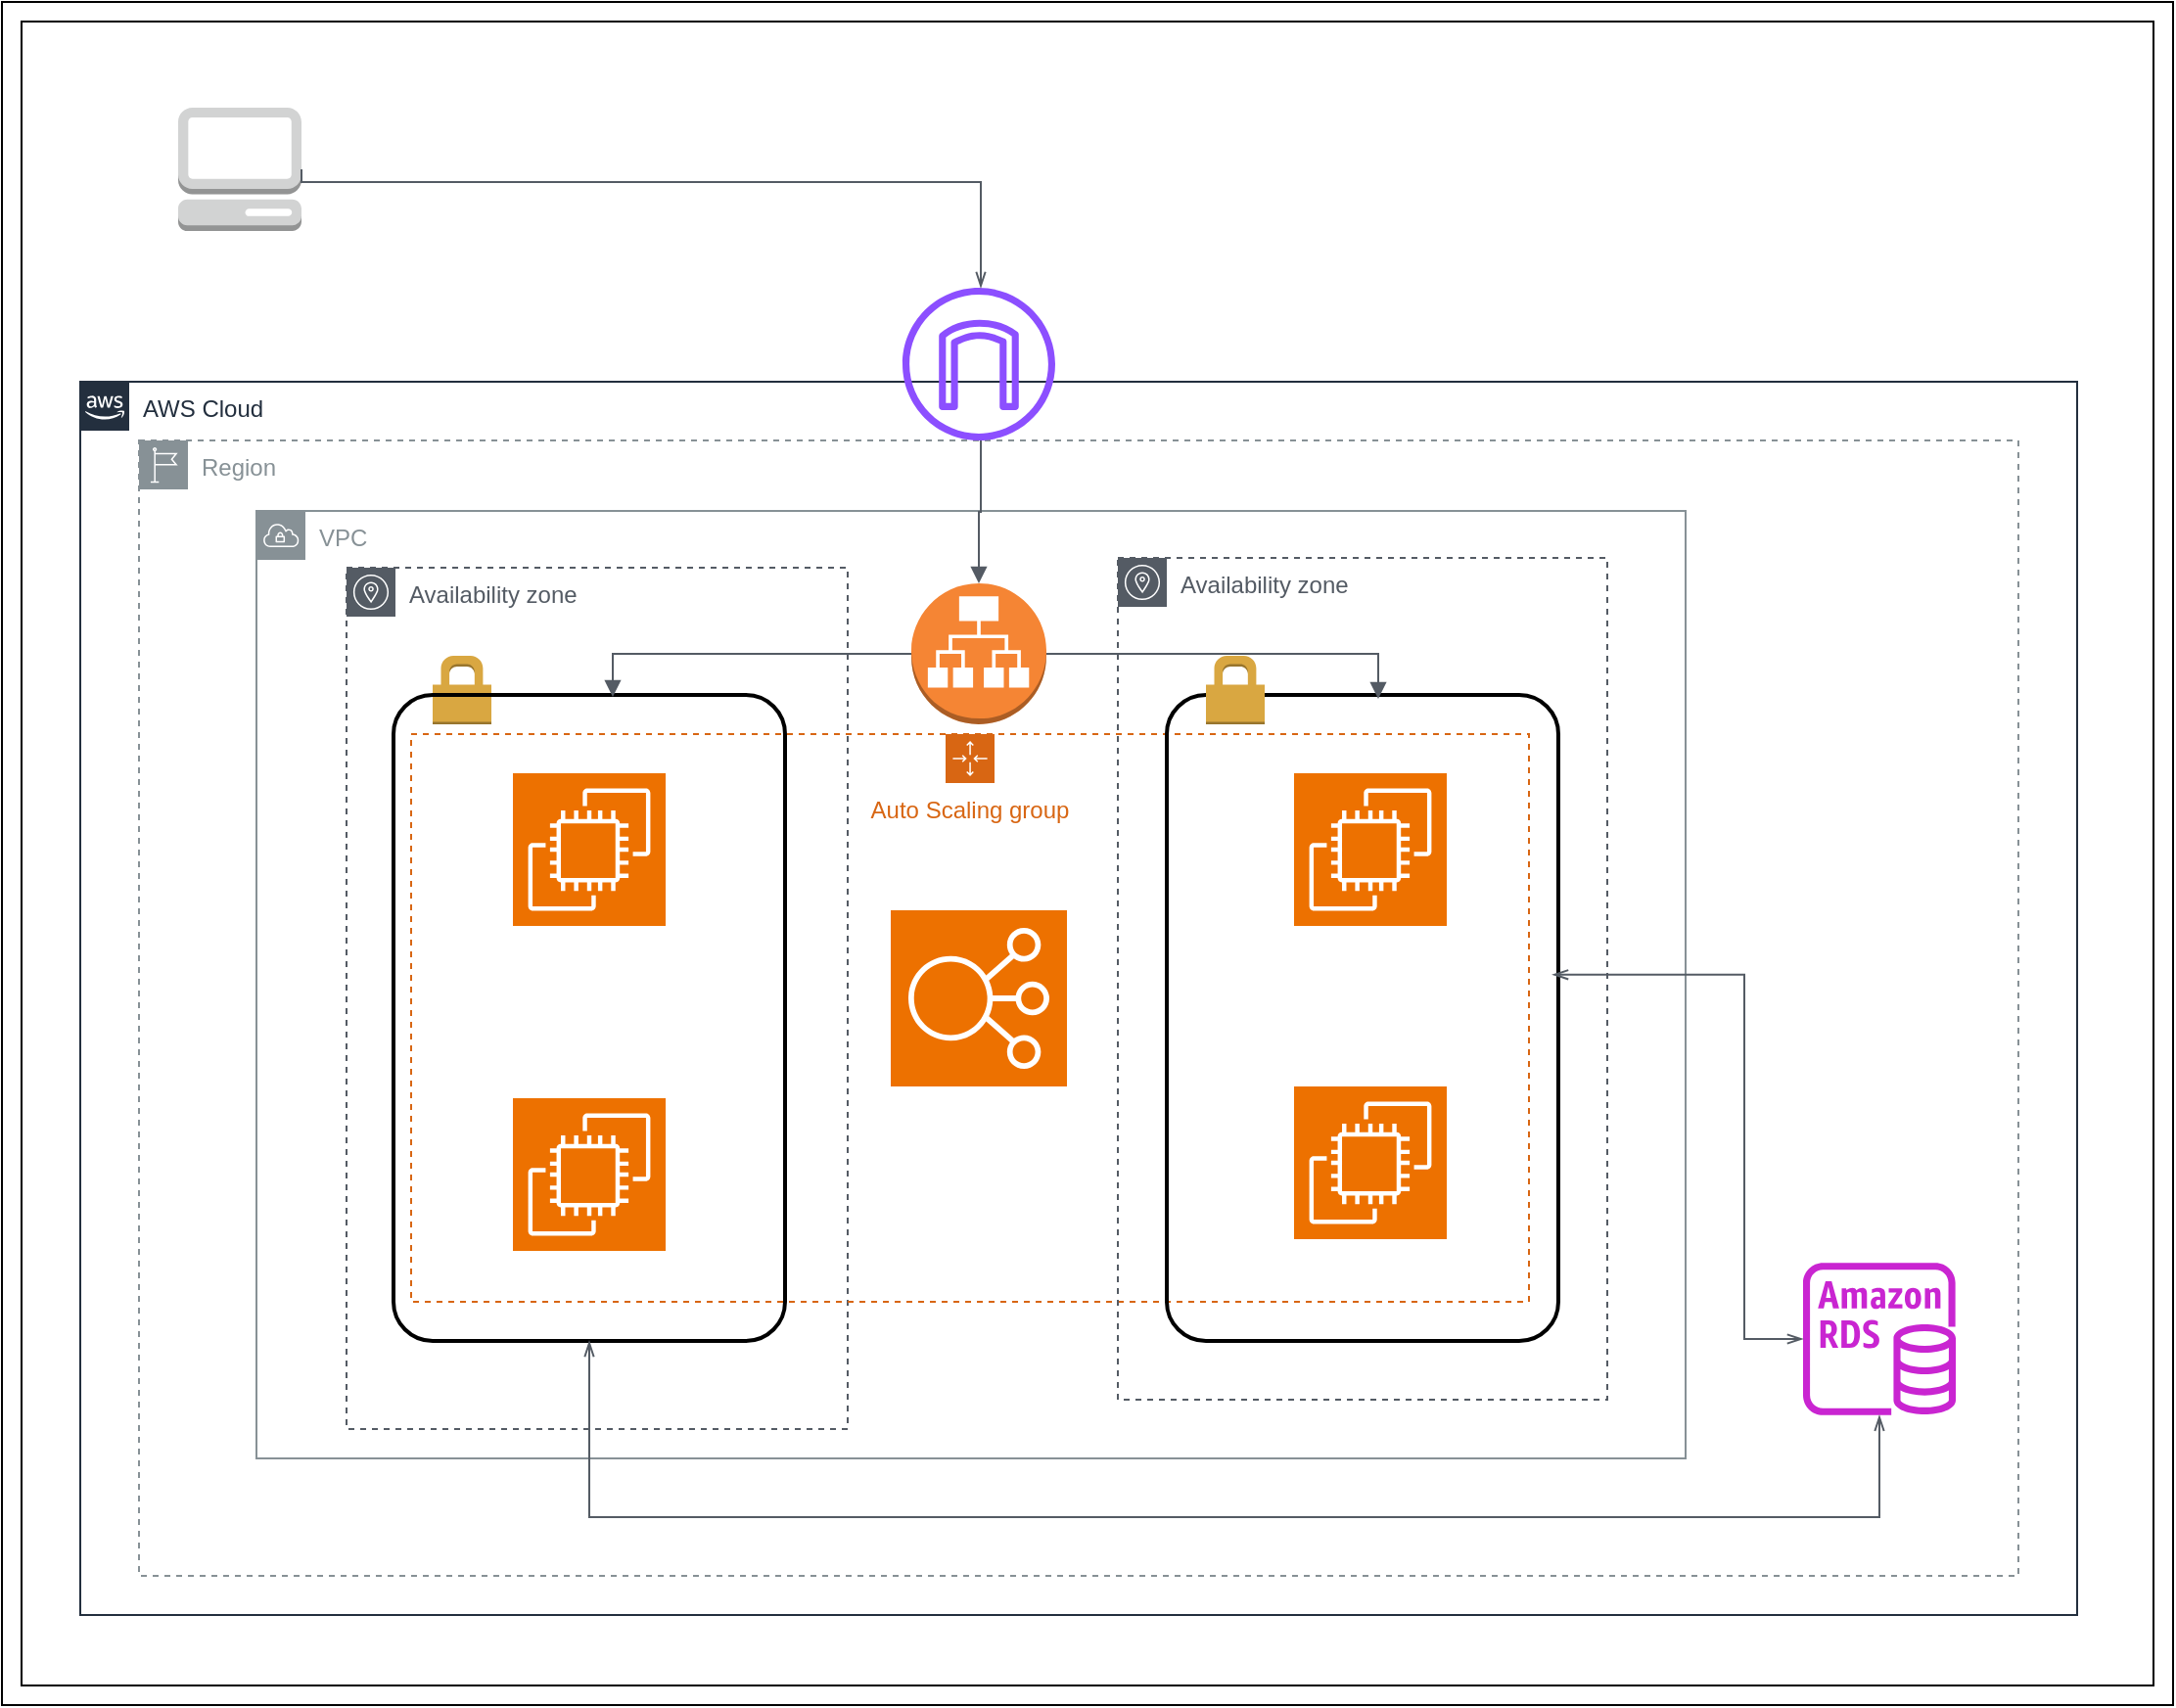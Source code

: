<mxfile version="24.7.7">
  <diagram name="Strona-1" id="fRe48fqS9y3Nrdph7fcy">
    <mxGraphModel grid="0" page="0" gridSize="10" guides="0" tooltips="1" connect="1" arrows="1" fold="1" pageScale="1" pageWidth="827" pageHeight="1169" math="0" shadow="0">
      <root>
        <mxCell id="0" />
        <mxCell id="1" parent="0" />
        <mxCell id="54bIrMOpRDUYycltjXMi-2" value="AWS Cloud" style="points=[[0,0],[0.25,0],[0.5,0],[0.75,0],[1,0],[1,0.25],[1,0.5],[1,0.75],[1,1],[0.75,1],[0.5,1],[0.25,1],[0,1],[0,0.75],[0,0.5],[0,0.25]];outlineConnect=0;gradientColor=none;html=1;whiteSpace=wrap;fontSize=12;fontStyle=0;container=1;pointerEvents=0;collapsible=0;recursiveResize=0;shape=mxgraph.aws4.group;grIcon=mxgraph.aws4.group_aws_cloud_alt;strokeColor=#232F3E;fillColor=none;verticalAlign=top;align=left;spacingLeft=30;fontColor=#232F3E;dashed=0;movable=1;resizable=1;rotatable=1;deletable=1;editable=1;locked=0;connectable=1;" vertex="1" parent="1">
          <mxGeometry x="150" y="210" width="1020" height="630" as="geometry" />
        </mxCell>
        <mxCell id="54bIrMOpRDUYycltjXMi-9" value="Region" style="sketch=0;outlineConnect=0;gradientColor=none;html=1;whiteSpace=wrap;fontSize=12;fontStyle=0;shape=mxgraph.aws4.group;grIcon=mxgraph.aws4.group_region;strokeColor=#879196;fillColor=none;verticalAlign=top;align=left;spacingLeft=30;fontColor=#879196;dashed=1;" vertex="1" parent="54bIrMOpRDUYycltjXMi-2">
          <mxGeometry x="30" y="30" width="960" height="580" as="geometry" />
        </mxCell>
        <mxCell id="54bIrMOpRDUYycltjXMi-10" value="VPC" style="sketch=0;outlineConnect=0;gradientColor=none;html=1;whiteSpace=wrap;fontSize=12;fontStyle=0;shape=mxgraph.aws4.group;grIcon=mxgraph.aws4.group_vpc;strokeColor=#879196;fillColor=none;verticalAlign=top;align=left;spacingLeft=30;fontColor=#879196;dashed=0;movable=1;resizable=1;rotatable=1;deletable=1;editable=1;locked=0;connectable=1;" vertex="1" parent="54bIrMOpRDUYycltjXMi-2">
          <mxGeometry x="90" y="66" width="730" height="484" as="geometry" />
        </mxCell>
        <mxCell id="54bIrMOpRDUYycltjXMi-5" value="Availability zone" style="sketch=0;outlineConnect=0;gradientColor=none;html=1;whiteSpace=wrap;fontSize=12;fontStyle=0;shape=mxgraph.aws4.group;grIcon=mxgraph.aws4.group_availability_zone;strokeColor=#545B64;fillColor=none;verticalAlign=top;align=left;spacingLeft=30;fontColor=#545B64;dashed=1;" vertex="1" parent="54bIrMOpRDUYycltjXMi-2">
          <mxGeometry x="136" y="95" width="256" height="440" as="geometry" />
        </mxCell>
        <mxCell id="54bIrMOpRDUYycltjXMi-20" value="" style="group" vertex="1" connectable="0" parent="54bIrMOpRDUYycltjXMi-2">
          <mxGeometry x="160" y="140" width="580" height="350" as="geometry" />
        </mxCell>
        <mxCell id="54bIrMOpRDUYycltjXMi-19" value="" style="dashed=0;html=1;shape=mxgraph.aws3.permissions;fillColor=#D9A741;gradientColor=none;dashed=0;" vertex="1" parent="54bIrMOpRDUYycltjXMi-20">
          <mxGeometry x="20" width="30" height="35" as="geometry" />
        </mxCell>
        <mxCell id="54bIrMOpRDUYycltjXMi-18" value="" style="rounded=1;arcSize=10;dashed=0;fillColor=none;gradientColor=none;strokeWidth=2;" vertex="1" parent="54bIrMOpRDUYycltjXMi-20">
          <mxGeometry y="20" width="200" height="330" as="geometry" />
        </mxCell>
        <mxCell id="54bIrMOpRDUYycltjXMi-17" value="" style="sketch=0;points=[[0,0,0],[0.25,0,0],[0.5,0,0],[0.75,0,0],[1,0,0],[0,1,0],[0.25,1,0],[0.5,1,0],[0.75,1,0],[1,1,0],[0,0.25,0],[0,0.5,0],[0,0.75,0],[1,0.25,0],[1,0.5,0],[1,0.75,0]];outlineConnect=0;fontColor=#232F3E;fillColor=#ED7100;strokeColor=#ffffff;dashed=0;verticalLabelPosition=bottom;verticalAlign=top;align=center;html=1;fontSize=12;fontStyle=0;aspect=fixed;shape=mxgraph.aws4.resourceIcon;resIcon=mxgraph.aws4.ec2;" vertex="1" parent="54bIrMOpRDUYycltjXMi-20">
          <mxGeometry x="61" y="226" width="78" height="78" as="geometry" />
        </mxCell>
        <mxCell id="54bIrMOpRDUYycltjXMi-8" value="" style="sketch=0;points=[[0,0,0],[0.25,0,0],[0.5,0,0],[0.75,0,0],[1,0,0],[0,1,0],[0.25,1,0],[0.5,1,0],[0.75,1,0],[1,1,0],[0,0.25,0],[0,0.5,0],[0,0.75,0],[1,0.25,0],[1,0.5,0],[1,0.75,0]];outlineConnect=0;fontColor=#232F3E;fillColor=#ED7100;strokeColor=#ffffff;dashed=0;verticalLabelPosition=bottom;verticalAlign=top;align=center;html=1;fontSize=12;fontStyle=0;aspect=fixed;shape=mxgraph.aws4.resourceIcon;resIcon=mxgraph.aws4.ec2;" vertex="1" parent="54bIrMOpRDUYycltjXMi-20">
          <mxGeometry x="61" y="60" width="78" height="78" as="geometry" />
        </mxCell>
        <mxCell id="3bHWU1UmjXW5OcIK0_uM-9" value="Auto Scaling group" style="points=[[0,0],[0.25,0],[0.5,0],[0.75,0],[1,0],[1,0.25],[1,0.5],[1,0.75],[1,1],[0.75,1],[0.5,1],[0.25,1],[0,1],[0,0.75],[0,0.5],[0,0.25]];outlineConnect=0;gradientColor=none;html=1;whiteSpace=wrap;fontSize=12;fontStyle=0;container=1;pointerEvents=0;collapsible=0;recursiveResize=0;shape=mxgraph.aws4.groupCenter;grIcon=mxgraph.aws4.group_auto_scaling_group;grStroke=1;strokeColor=#D86613;fillColor=none;verticalAlign=top;align=center;fontColor=#D86613;dashed=1;spacingTop=25;" vertex="1" parent="54bIrMOpRDUYycltjXMi-20">
          <mxGeometry x="9" y="40" width="571" height="290" as="geometry" />
        </mxCell>
        <mxCell id="54bIrMOpRDUYycltjXMi-6" value="Availability zone" style="sketch=0;outlineConnect=0;gradientColor=none;html=1;whiteSpace=wrap;fontSize=12;fontStyle=0;shape=mxgraph.aws4.group;grIcon=mxgraph.aws4.group_availability_zone;strokeColor=#545B64;fillColor=none;verticalAlign=top;align=left;spacingLeft=30;fontColor=#545B64;dashed=1;" vertex="1" parent="54bIrMOpRDUYycltjXMi-2">
          <mxGeometry x="530" y="90" width="250" height="430" as="geometry" />
        </mxCell>
        <mxCell id="54bIrMOpRDUYycltjXMi-16" value="" style="sketch=0;points=[[0,0,0],[0.25,0,0],[0.5,0,0],[0.75,0,0],[1,0,0],[0,1,0],[0.25,1,0],[0.5,1,0],[0.75,1,0],[1,1,0],[0,0.25,0],[0,0.5,0],[0,0.75,0],[1,0.25,0],[1,0.5,0],[1,0.75,0]];outlineConnect=0;fontColor=#232F3E;fillColor=#ED7100;strokeColor=#ffffff;dashed=0;verticalLabelPosition=bottom;verticalAlign=top;align=center;html=1;fontSize=12;fontStyle=0;aspect=fixed;shape=mxgraph.aws4.resourceIcon;resIcon=mxgraph.aws4.elastic_load_balancing;" vertex="1" parent="54bIrMOpRDUYycltjXMi-2">
          <mxGeometry x="414" y="270" width="90" height="90" as="geometry" />
        </mxCell>
        <mxCell id="54bIrMOpRDUYycltjXMi-15" value="" style="sketch=0;outlineConnect=0;fontColor=#232F3E;gradientColor=none;fillColor=#C925D1;strokeColor=none;dashed=0;verticalLabelPosition=bottom;verticalAlign=top;align=center;html=1;fontSize=12;fontStyle=0;aspect=fixed;pointerEvents=1;shape=mxgraph.aws4.rds_instance;" vertex="1" parent="54bIrMOpRDUYycltjXMi-2">
          <mxGeometry x="880" y="450" width="78" height="78" as="geometry" />
        </mxCell>
        <mxCell id="54bIrMOpRDUYycltjXMi-21" value="" style="rounded=1;arcSize=10;dashed=0;fillColor=none;gradientColor=none;strokeWidth=2;" vertex="1" parent="54bIrMOpRDUYycltjXMi-2">
          <mxGeometry x="555" y="160" width="200" height="330" as="geometry" />
        </mxCell>
        <mxCell id="54bIrMOpRDUYycltjXMi-22" value="" style="dashed=0;html=1;shape=mxgraph.aws3.permissions;fillColor=#D9A741;gradientColor=none;dashed=0;" vertex="1" parent="54bIrMOpRDUYycltjXMi-2">
          <mxGeometry x="575" y="140" width="30" height="35" as="geometry" />
        </mxCell>
        <mxCell id="54bIrMOpRDUYycltjXMi-23" value="" style="sketch=0;points=[[0,0,0],[0.25,0,0],[0.5,0,0],[0.75,0,0],[1,0,0],[0,1,0],[0.25,1,0],[0.5,1,0],[0.75,1,0],[1,1,0],[0,0.25,0],[0,0.5,0],[0,0.75,0],[1,0.25,0],[1,0.5,0],[1,0.75,0]];outlineConnect=0;fontColor=#232F3E;fillColor=#ED7100;strokeColor=#ffffff;dashed=0;verticalLabelPosition=bottom;verticalAlign=top;align=center;html=1;fontSize=12;fontStyle=0;aspect=fixed;shape=mxgraph.aws4.resourceIcon;resIcon=mxgraph.aws4.ec2;" vertex="1" parent="54bIrMOpRDUYycltjXMi-2">
          <mxGeometry x="620" y="200" width="78" height="78" as="geometry" />
        </mxCell>
        <mxCell id="54bIrMOpRDUYycltjXMi-24" value="" style="sketch=0;points=[[0,0,0],[0.25,0,0],[0.5,0,0],[0.75,0,0],[1,0,0],[0,1,0],[0.25,1,0],[0.5,1,0],[0.75,1,0],[1,1,0],[0,0.25,0],[0,0.5,0],[0,0.75,0],[1,0.25,0],[1,0.5,0],[1,0.75,0]];outlineConnect=0;fontColor=#232F3E;fillColor=#ED7100;strokeColor=#ffffff;dashed=0;verticalLabelPosition=bottom;verticalAlign=top;align=center;html=1;fontSize=12;fontStyle=0;aspect=fixed;shape=mxgraph.aws4.resourceIcon;resIcon=mxgraph.aws4.ec2;" vertex="1" parent="54bIrMOpRDUYycltjXMi-2">
          <mxGeometry x="620" y="360" width="78" height="78" as="geometry" />
        </mxCell>
        <mxCell id="54bIrMOpRDUYycltjXMi-25" value="" style="outlineConnect=0;dashed=0;verticalLabelPosition=bottom;verticalAlign=top;align=center;html=1;shape=mxgraph.aws3.application_load_balancer;fillColor=#F58534;gradientColor=none;" vertex="1" parent="54bIrMOpRDUYycltjXMi-2">
          <mxGeometry x="424.5" y="103" width="69" height="72" as="geometry" />
        </mxCell>
        <mxCell id="3bHWU1UmjXW5OcIK0_uM-6" value="" style="edgeStyle=orthogonalEdgeStyle;html=1;endArrow=none;elbow=vertical;startArrow=block;startFill=1;strokeColor=#545B64;rounded=0;exitX=0.56;exitY=0.003;exitDx=0;exitDy=0;exitPerimeter=0;entryX=0;entryY=0.5;entryDx=0;entryDy=0;entryPerimeter=0;" edge="1" parent="54bIrMOpRDUYycltjXMi-2" source="54bIrMOpRDUYycltjXMi-18" target="54bIrMOpRDUYycltjXMi-25">
          <mxGeometry width="100" relative="1" as="geometry">
            <mxPoint x="500" y="230" as="sourcePoint" />
            <mxPoint x="600" y="230" as="targetPoint" />
          </mxGeometry>
        </mxCell>
        <mxCell id="3bHWU1UmjXW5OcIK0_uM-8" value="" style="edgeStyle=orthogonalEdgeStyle;html=1;endArrow=none;elbow=vertical;startArrow=block;startFill=1;strokeColor=#545B64;rounded=0;exitX=0.54;exitY=0.006;exitDx=0;exitDy=0;exitPerimeter=0;entryX=1;entryY=0.5;entryDx=0;entryDy=0;entryPerimeter=0;" edge="1" parent="54bIrMOpRDUYycltjXMi-2" source="54bIrMOpRDUYycltjXMi-21" target="54bIrMOpRDUYycltjXMi-25">
          <mxGeometry width="100" relative="1" as="geometry">
            <mxPoint x="1020" y="-77.5" as="sourcePoint" />
            <mxPoint x="1173" y="-99.5" as="targetPoint" />
            <Array as="points">
              <mxPoint x="663" y="139" />
            </Array>
          </mxGeometry>
        </mxCell>
        <mxCell id="3bHWU1UmjXW5OcIK0_uM-10" value="" style="edgeStyle=orthogonalEdgeStyle;html=1;endArrow=openThin;elbow=vertical;startArrow=openThin;startFill=0;endFill=0;strokeColor=#545B64;rounded=0;exitX=0.985;exitY=0.433;exitDx=0;exitDy=0;exitPerimeter=0;" edge="1" parent="54bIrMOpRDUYycltjXMi-2" source="54bIrMOpRDUYycltjXMi-21" target="54bIrMOpRDUYycltjXMi-15">
          <mxGeometry width="100" relative="1" as="geometry">
            <mxPoint x="1100" y="360" as="sourcePoint" />
            <mxPoint x="1200" y="360" as="targetPoint" />
            <Array as="points">
              <mxPoint x="850" y="303" />
              <mxPoint x="850" y="489" />
            </Array>
          </mxGeometry>
        </mxCell>
        <mxCell id="3bHWU1UmjXW5OcIK0_uM-11" value="" style="edgeStyle=orthogonalEdgeStyle;html=1;endArrow=openThin;elbow=vertical;startArrow=openThin;startFill=0;endFill=0;strokeColor=#545B64;rounded=0;exitX=0.5;exitY=1;exitDx=0;exitDy=0;" edge="1" parent="54bIrMOpRDUYycltjXMi-2" source="54bIrMOpRDUYycltjXMi-18" target="54bIrMOpRDUYycltjXMi-15">
          <mxGeometry width="100" relative="1" as="geometry">
            <mxPoint x="264" y="500" as="sourcePoint" />
            <mxPoint x="392" y="686" as="targetPoint" />
            <Array as="points">
              <mxPoint x="260" y="580" />
              <mxPoint x="919" y="580" />
            </Array>
          </mxGeometry>
        </mxCell>
        <mxCell id="54bIrMOpRDUYycltjXMi-12" value="" style="sketch=0;outlineConnect=0;fontColor=#232F3E;gradientColor=none;fillColor=#8C4FFF;strokeColor=none;dashed=0;verticalLabelPosition=bottom;verticalAlign=top;align=center;html=1;fontSize=12;fontStyle=0;aspect=fixed;pointerEvents=1;shape=mxgraph.aws4.internet_gateway;" vertex="1" parent="1">
          <mxGeometry x="570" y="162" width="78" height="78" as="geometry" />
        </mxCell>
        <mxCell id="54bIrMOpRDUYycltjXMi-26" value="" style="outlineConnect=0;dashed=0;verticalLabelPosition=bottom;verticalAlign=top;align=center;html=1;shape=mxgraph.aws3.management_console;fillColor=#D2D3D3;gradientColor=none;" vertex="1" parent="1">
          <mxGeometry x="200" y="70" width="63" height="63" as="geometry" />
        </mxCell>
        <mxCell id="54bIrMOpRDUYycltjXMi-28" value="" style="edgeStyle=orthogonalEdgeStyle;html=1;endArrow=openThin;elbow=vertical;startArrow=none;endFill=0;strokeColor=#545B64;rounded=0;exitX=1;exitY=0.5;exitDx=0;exitDy=0;exitPerimeter=0;" edge="1" parent="1" source="54bIrMOpRDUYycltjXMi-26" target="54bIrMOpRDUYycltjXMi-12">
          <mxGeometry width="100" relative="1" as="geometry">
            <mxPoint x="280" y="70" as="sourcePoint" />
            <mxPoint x="647" y="127.501" as="targetPoint" />
            <Array as="points">
              <mxPoint x="263" y="108" />
              <mxPoint x="610" y="108" />
            </Array>
          </mxGeometry>
        </mxCell>
        <mxCell id="3bHWU1UmjXW5OcIK0_uM-2" value="" style="edgeStyle=orthogonalEdgeStyle;html=1;endArrow=none;elbow=vertical;startArrow=block;startFill=1;strokeColor=#545B64;rounded=0;exitX=0.5;exitY=0;exitDx=0;exitDy=0;exitPerimeter=0;entryX=0.513;entryY=1;entryDx=0;entryDy=0;entryPerimeter=0;" edge="1" parent="1" source="54bIrMOpRDUYycltjXMi-25" target="54bIrMOpRDUYycltjXMi-12">
          <mxGeometry width="100" relative="1" as="geometry">
            <mxPoint x="740" y="110" as="sourcePoint" />
            <mxPoint x="840" y="110" as="targetPoint" />
          </mxGeometry>
        </mxCell>
        <mxCell id="3bHWU1UmjXW5OcIK0_uM-12" value="" style="verticalLabelPosition=bottom;verticalAlign=top;html=1;shape=mxgraph.basic.frame;dx=10;whiteSpace=wrap;" vertex="1" parent="1">
          <mxGeometry x="110" y="16" width="1109" height="870" as="geometry" />
        </mxCell>
      </root>
    </mxGraphModel>
  </diagram>
</mxfile>
